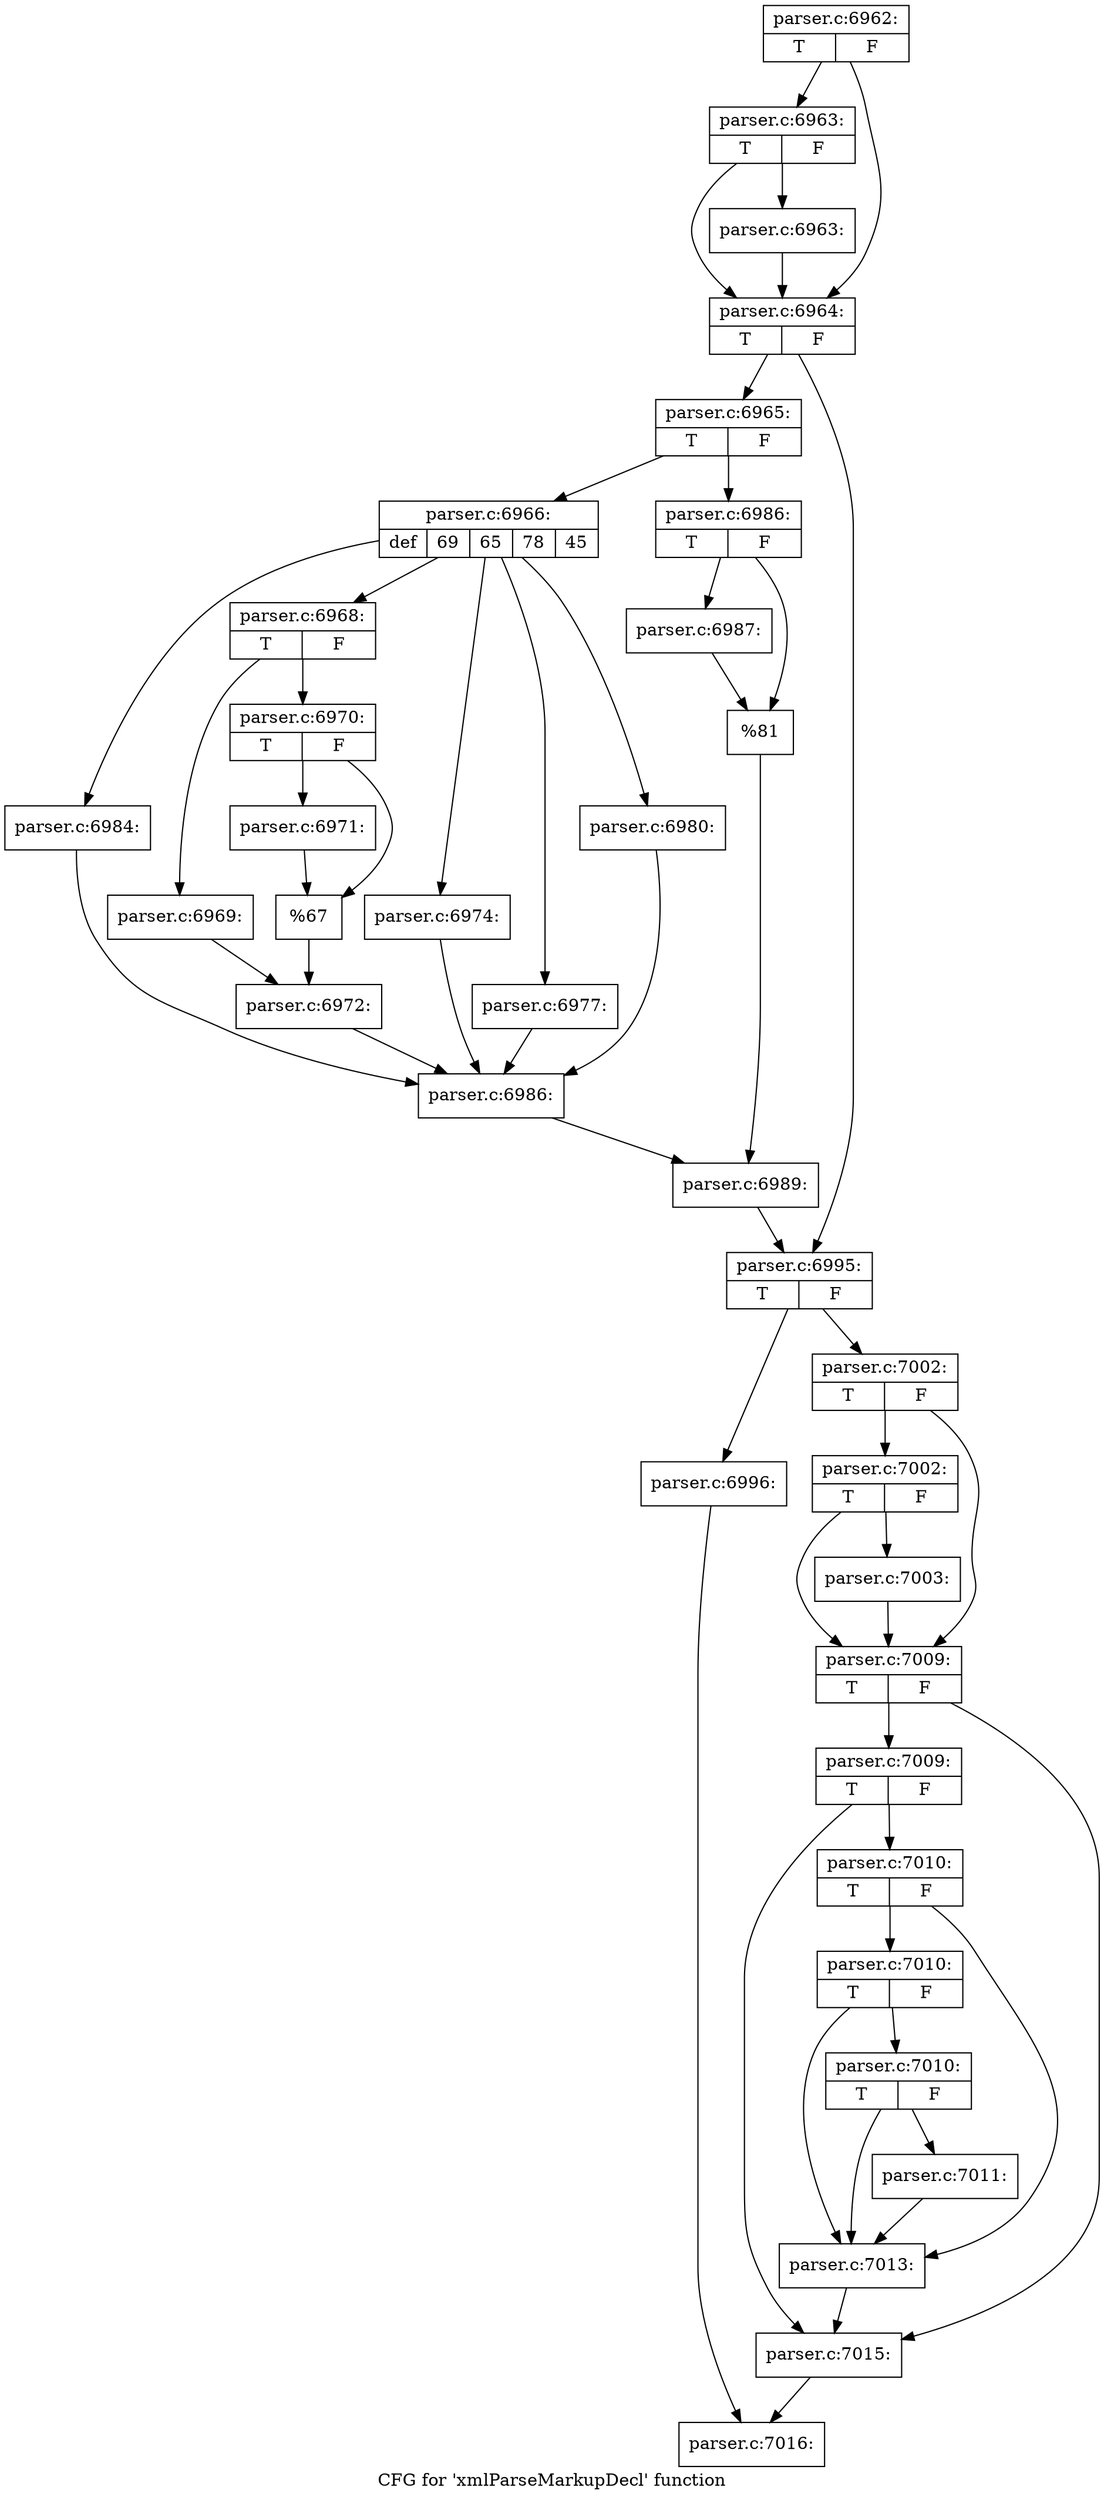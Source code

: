 digraph "CFG for 'xmlParseMarkupDecl' function" {
	label="CFG for 'xmlParseMarkupDecl' function";

	Node0x5b77ac0 [shape=record,label="{parser.c:6962:|{<s0>T|<s1>F}}"];
	Node0x5b77ac0 -> Node0x5b77a20;
	Node0x5b77ac0 -> Node0x5b779d0;
	Node0x5b77a20 [shape=record,label="{parser.c:6963:|{<s0>T|<s1>F}}"];
	Node0x5b77a20 -> Node0x5b77980;
	Node0x5b77a20 -> Node0x5b779d0;
	Node0x5b77980 [shape=record,label="{parser.c:6963:}"];
	Node0x5b77980 -> Node0x5b779d0;
	Node0x5b779d0 [shape=record,label="{parser.c:6964:|{<s0>T|<s1>F}}"];
	Node0x5b779d0 -> Node0x5b78d10;
	Node0x5b779d0 -> Node0x5b78d60;
	Node0x5b78d10 [shape=record,label="{parser.c:6965:|{<s0>T|<s1>F}}"];
	Node0x5b78d10 -> Node0x5b793e0;
	Node0x5b78d10 -> Node0x5b79480;
	Node0x5b793e0 [shape=record,label="{parser.c:6966:|{<s0>def|<s1>69|<s2>65|<s3>78|<s4>45}}"];
	Node0x5b793e0 -> Node0x5b79e90;
	Node0x5b793e0 -> Node0x5b7a1d0;
	Node0x5b793e0 -> Node0x5b7b440;
	Node0x5b793e0 -> Node0x5b7b670;
	Node0x5b793e0 -> Node0x5b7b8a0;
	Node0x5b7a1d0 [shape=record,label="{parser.c:6968:|{<s0>T|<s1>F}}"];
	Node0x5b7a1d0 -> Node0x5b7a2c0;
	Node0x5b7a1d0 -> Node0x5b7a360;
	Node0x5b7a2c0 [shape=record,label="{parser.c:6969:}"];
	Node0x5b7a2c0 -> Node0x5b7a310;
	Node0x5b7a360 [shape=record,label="{parser.c:6970:|{<s0>T|<s1>F}}"];
	Node0x5b7a360 -> Node0x5b7ab50;
	Node0x5b7a360 -> Node0x5b7aba0;
	Node0x5b7ab50 [shape=record,label="{parser.c:6971:}"];
	Node0x5b7ab50 -> Node0x5b7aba0;
	Node0x5b7aba0 [shape=record,label="{%67}"];
	Node0x5b7aba0 -> Node0x5b7a310;
	Node0x5b7a310 [shape=record,label="{parser.c:6972:}"];
	Node0x5b7a310 -> Node0x5b79ac0;
	Node0x5b7b440 [shape=record,label="{parser.c:6974:}"];
	Node0x5b7b440 -> Node0x5b79ac0;
	Node0x5b7b670 [shape=record,label="{parser.c:6977:}"];
	Node0x5b7b670 -> Node0x5b79ac0;
	Node0x5b7b8a0 [shape=record,label="{parser.c:6980:}"];
	Node0x5b7b8a0 -> Node0x5b79ac0;
	Node0x5b79e90 [shape=record,label="{parser.c:6984:}"];
	Node0x5b79e90 -> Node0x5b79ac0;
	Node0x5b79ac0 [shape=record,label="{parser.c:6986:}"];
	Node0x5b79ac0 -> Node0x5b79430;
	Node0x5b79480 [shape=record,label="{parser.c:6986:|{<s0>T|<s1>F}}"];
	Node0x5b79480 -> Node0x5b7bd20;
	Node0x5b79480 -> Node0x5b7bd70;
	Node0x5b7bd20 [shape=record,label="{parser.c:6987:}"];
	Node0x5b7bd20 -> Node0x5b7bd70;
	Node0x5b7bd70 [shape=record,label="{%81}"];
	Node0x5b7bd70 -> Node0x5b79430;
	Node0x5b79430 [shape=record,label="{parser.c:6989:}"];
	Node0x5b79430 -> Node0x5b78d60;
	Node0x5b78d60 [shape=record,label="{parser.c:6995:|{<s0>T|<s1>F}}"];
	Node0x5b78d60 -> Node0x5b7c7e0;
	Node0x5b78d60 -> Node0x5b7c830;
	Node0x5b7c7e0 [shape=record,label="{parser.c:6996:}"];
	Node0x5b7c7e0 -> Node0x5b77d40;
	Node0x5b7c830 [shape=record,label="{parser.c:7002:|{<s0>T|<s1>F}}"];
	Node0x5b7c830 -> Node0x5b7cdb0;
	Node0x5b7c830 -> Node0x5b7cd60;
	Node0x5b7cdb0 [shape=record,label="{parser.c:7002:|{<s0>T|<s1>F}}"];
	Node0x5b7cdb0 -> Node0x5b7cd10;
	Node0x5b7cdb0 -> Node0x5b7cd60;
	Node0x5b7cd10 [shape=record,label="{parser.c:7003:}"];
	Node0x5b7cd10 -> Node0x5b7cd60;
	Node0x5b7cd60 [shape=record,label="{parser.c:7009:|{<s0>T|<s1>F}}"];
	Node0x5b7cd60 -> Node0x5b7e090;
	Node0x5b7cd60 -> Node0x5b7e040;
	Node0x5b7e090 [shape=record,label="{parser.c:7009:|{<s0>T|<s1>F}}"];
	Node0x5b7e090 -> Node0x5b7dd30;
	Node0x5b7e090 -> Node0x5b7e040;
	Node0x5b7dd30 [shape=record,label="{parser.c:7010:|{<s0>T|<s1>F}}"];
	Node0x5b7dd30 -> Node0x5b7e710;
	Node0x5b7dd30 -> Node0x5b7e670;
	Node0x5b7e710 [shape=record,label="{parser.c:7010:|{<s0>T|<s1>F}}"];
	Node0x5b7e710 -> Node0x5b7e6c0;
	Node0x5b7e710 -> Node0x5b7e670;
	Node0x5b7e6c0 [shape=record,label="{parser.c:7010:|{<s0>T|<s1>F}}"];
	Node0x5b7e6c0 -> Node0x5b7e620;
	Node0x5b7e6c0 -> Node0x5b7e670;
	Node0x5b7e620 [shape=record,label="{parser.c:7011:}"];
	Node0x5b7e620 -> Node0x5b7e670;
	Node0x5b7e670 [shape=record,label="{parser.c:7013:}"];
	Node0x5b7e670 -> Node0x5b7e040;
	Node0x5b7e040 [shape=record,label="{parser.c:7015:}"];
	Node0x5b7e040 -> Node0x5b77d40;
	Node0x5b77d40 [shape=record,label="{parser.c:7016:}"];
}

